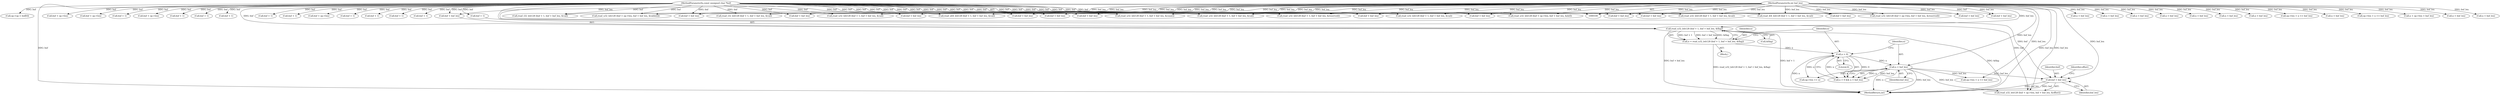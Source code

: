 digraph "0_radare2_bd276ef2fd8ac3401e65be7c126a43175ccfbcd7@pointer" {
"1000832" [label="(Call,buf + buf_len)"];
"1000102" [label="(MethodParameterIn,const unsigned char *buf)"];
"1000815" [label="(Call,n < buf_len)"];
"1000812" [label="(Call,n > 0)"];
"1000798" [label="(Call,n = read_u32_leb128 (buf + 1, buf + buf_len, &flag))"];
"1000800" [label="(Call,read_u32_leb128 (buf + 1, buf + buf_len, &flag))"];
"1000103" [label="(MethodParameterIn,int buf_len)"];
"1000940" [label="(Call,n < buf_len)"];
"1000843" [label="(Call,op->len + n <= buf_len)"];
"1000836" [label="(Identifier,offset)"];
"1000455" [label="(Call,buf + buf_len)"];
"1000533" [label="(Call,read_u32_leb128 (buf + op->len, buf + buf_len, &def))"];
"1000730" [label="(Call,read_u32_leb128 (buf + 1, buf + buf_len, &val))"];
"1000826" [label="(Call,read_u32_leb128 (buf + op->len, buf + buf_len, &offset))"];
"1000745" [label="(Call,n < buf_len)"];
"1001048" [label="(Call,n < buf_len)"];
"1000399" [label="(Call,read_u32_leb128 (buf + 1, buf + buf_len, &val))"];
"1000414" [label="(Call,n < buf_len)"];
"1000959" [label="(Call,read_i64_leb128 (buf + 1, buf + buf_len, &val))"];
"1000466" [label="(Call,n < buf_len)"];
"1001033" [label="(Call,read_u64_leb128 (buf + 1, buf + buf_len, &val))"];
"1000879" [label="(Call,buf + 1)"];
"1000661" [label="(Call,n < buf_len)"];
"1000893" [label="(Call,n < buf_len)"];
"1000103" [label="(MethodParameterIn,int buf_len)"];
"1000678" [label="(Call,buf + buf_len)"];
"1000647" [label="(Call,buf + 1)"];
"1000689" [label="(Call,op->len + n <= buf_len)"];
"1000993" [label="(Call,read_u32_leb128 (buf + 1, buf + buf_len, &val))"];
"1000925" [label="(Call,read_i32_leb128 (buf + 1, buf + buf_len, &val))"];
"1000788" [label="(Block,)"];
"1000508" [label="(Call,buf + buf_len)"];
"1000734" [label="(Call,buf + buf_len)"];
"1000804" [label="(Call,buf + buf_len)"];
"1001034" [label="(Call,buf + 1)"];
"1001037" [label="(Call,buf + buf_len)"];
"1000672" [label="(Call,read_u32_leb128 (buf + op->len, buf + buf_len, &reserved))"];
"1000731" [label="(Call,buf + 1)"];
"1000502" [label="(Call,read_u32_leb128 (buf + op->len, buf + buf_len, &table[i]))"];
"1000110" [label="(Call,op->op = buf[0])"];
"1000534" [label="(Call,buf + op->len)"];
"1000827" [label="(Call,buf + op->len)"];
"1000646" [label="(Call,read_u32_leb128 (buf + 1, buf + buf_len, &val))"];
"1000963" [label="(Call,buf + buf_len)"];
"1000798" [label="(Call,n = read_u32_leb128 (buf + 1, buf + buf_len, &flag))"];
"1000960" [label="(Call,buf + 1)"];
"1000307" [label="(Call,n < buf_len)"];
"1000832" [label="(Call,buf + buf_len)"];
"1000815" [label="(Call,n < buf_len)"];
"1000801" [label="(Call,buf + 1)"];
"1000817" [label="(Identifier,buf_len)"];
"1000296" [label="(Call,buf + buf_len)"];
"1000451" [label="(Call,read_u32_leb128 (buf + 1, buf + buf_len, &count))"];
"1000673" [label="(Call,buf + op->len)"];
"1000926" [label="(Call,buf + 1)"];
"1000517" [label="(Call,op->len + n <= buf_len)"];
"1001086" [label="(MethodReturn,int)"];
"1000997" [label="(Call,buf + buf_len)"];
"1000833" [label="(Identifier,buf)"];
"1000650" [label="(Call,buf + buf_len)"];
"1000819" [label="(Call,op->len += n)"];
"1000994" [label="(Call,buf + 1)"];
"1000400" [label="(Call,buf + 1)"];
"1000799" [label="(Identifier,n)"];
"1000292" [label="(Call,read_i32_leb128 (buf + 1, buf + buf_len, &val))"];
"1000452" [label="(Call,buf + 1)"];
"1000102" [label="(MethodParameterIn,const unsigned char *buf)"];
"1000293" [label="(Call,buf + 1)"];
"1000816" [label="(Identifier,n)"];
"1000812" [label="(Call,n > 0)"];
"1000929" [label="(Call,buf + buf_len)"];
"1000807" [label="(Call,&flag)"];
"1000550" [label="(Call,n + op->len < buf_len)"];
"1000503" [label="(Call,buf + op->len)"];
"1000834" [label="(Identifier,buf_len)"];
"1000800" [label="(Call,read_u32_leb128 (buf + 1, buf + buf_len, &flag))"];
"1000403" [label="(Call,buf + buf_len)"];
"1000974" [label="(Call,n < buf_len)"];
"1000814" [label="(Literal,0)"];
"1001008" [label="(Call,n < buf_len)"];
"1000811" [label="(Call,n > 0 && n < buf_len)"];
"1000882" [label="(Call,buf + buf_len)"];
"1000813" [label="(Identifier,n)"];
"1000878" [label="(Call,read_u32_leb128 (buf + 1, buf + buf_len, &reserved))"];
"1000539" [label="(Call,buf + buf_len)"];
"1000832" -> "1000826"  [label="AST: "];
"1000832" -> "1000834"  [label="CFG: "];
"1000833" -> "1000832"  [label="AST: "];
"1000834" -> "1000832"  [label="AST: "];
"1000836" -> "1000832"  [label="CFG: "];
"1000832" -> "1001086"  [label="DDG: buf_len"];
"1000832" -> "1001086"  [label="DDG: buf"];
"1000102" -> "1000832"  [label="DDG: buf"];
"1000815" -> "1000832"  [label="DDG: buf_len"];
"1000103" -> "1000832"  [label="DDG: buf_len"];
"1000102" -> "1000100"  [label="AST: "];
"1000102" -> "1001086"  [label="DDG: buf"];
"1000102" -> "1000110"  [label="DDG: buf"];
"1000102" -> "1000292"  [label="DDG: buf"];
"1000102" -> "1000293"  [label="DDG: buf"];
"1000102" -> "1000296"  [label="DDG: buf"];
"1000102" -> "1000399"  [label="DDG: buf"];
"1000102" -> "1000400"  [label="DDG: buf"];
"1000102" -> "1000403"  [label="DDG: buf"];
"1000102" -> "1000451"  [label="DDG: buf"];
"1000102" -> "1000452"  [label="DDG: buf"];
"1000102" -> "1000455"  [label="DDG: buf"];
"1000102" -> "1000502"  [label="DDG: buf"];
"1000102" -> "1000503"  [label="DDG: buf"];
"1000102" -> "1000508"  [label="DDG: buf"];
"1000102" -> "1000533"  [label="DDG: buf"];
"1000102" -> "1000534"  [label="DDG: buf"];
"1000102" -> "1000539"  [label="DDG: buf"];
"1000102" -> "1000646"  [label="DDG: buf"];
"1000102" -> "1000647"  [label="DDG: buf"];
"1000102" -> "1000650"  [label="DDG: buf"];
"1000102" -> "1000672"  [label="DDG: buf"];
"1000102" -> "1000673"  [label="DDG: buf"];
"1000102" -> "1000678"  [label="DDG: buf"];
"1000102" -> "1000730"  [label="DDG: buf"];
"1000102" -> "1000731"  [label="DDG: buf"];
"1000102" -> "1000734"  [label="DDG: buf"];
"1000102" -> "1000800"  [label="DDG: buf"];
"1000102" -> "1000801"  [label="DDG: buf"];
"1000102" -> "1000804"  [label="DDG: buf"];
"1000102" -> "1000826"  [label="DDG: buf"];
"1000102" -> "1000827"  [label="DDG: buf"];
"1000102" -> "1000878"  [label="DDG: buf"];
"1000102" -> "1000879"  [label="DDG: buf"];
"1000102" -> "1000882"  [label="DDG: buf"];
"1000102" -> "1000925"  [label="DDG: buf"];
"1000102" -> "1000926"  [label="DDG: buf"];
"1000102" -> "1000929"  [label="DDG: buf"];
"1000102" -> "1000959"  [label="DDG: buf"];
"1000102" -> "1000960"  [label="DDG: buf"];
"1000102" -> "1000963"  [label="DDG: buf"];
"1000102" -> "1000993"  [label="DDG: buf"];
"1000102" -> "1000994"  [label="DDG: buf"];
"1000102" -> "1000997"  [label="DDG: buf"];
"1000102" -> "1001033"  [label="DDG: buf"];
"1000102" -> "1001034"  [label="DDG: buf"];
"1000102" -> "1001037"  [label="DDG: buf"];
"1000815" -> "1000811"  [label="AST: "];
"1000815" -> "1000817"  [label="CFG: "];
"1000816" -> "1000815"  [label="AST: "];
"1000817" -> "1000815"  [label="AST: "];
"1000811" -> "1000815"  [label="CFG: "];
"1000815" -> "1001086"  [label="DDG: n"];
"1000815" -> "1001086"  [label="DDG: buf_len"];
"1000815" -> "1000811"  [label="DDG: n"];
"1000815" -> "1000811"  [label="DDG: buf_len"];
"1000812" -> "1000815"  [label="DDG: n"];
"1000103" -> "1000815"  [label="DDG: buf_len"];
"1000815" -> "1000819"  [label="DDG: n"];
"1000815" -> "1000826"  [label="DDG: buf_len"];
"1000815" -> "1000843"  [label="DDG: buf_len"];
"1000812" -> "1000811"  [label="AST: "];
"1000812" -> "1000814"  [label="CFG: "];
"1000813" -> "1000812"  [label="AST: "];
"1000814" -> "1000812"  [label="AST: "];
"1000816" -> "1000812"  [label="CFG: "];
"1000811" -> "1000812"  [label="CFG: "];
"1000812" -> "1001086"  [label="DDG: n"];
"1000812" -> "1000811"  [label="DDG: n"];
"1000812" -> "1000811"  [label="DDG: 0"];
"1000798" -> "1000812"  [label="DDG: n"];
"1000812" -> "1000819"  [label="DDG: n"];
"1000798" -> "1000788"  [label="AST: "];
"1000798" -> "1000800"  [label="CFG: "];
"1000799" -> "1000798"  [label="AST: "];
"1000800" -> "1000798"  [label="AST: "];
"1000813" -> "1000798"  [label="CFG: "];
"1000798" -> "1001086"  [label="DDG: read_u32_leb128 (buf + 1, buf + buf_len, &flag)"];
"1000800" -> "1000798"  [label="DDG: buf + 1"];
"1000800" -> "1000798"  [label="DDG: buf + buf_len"];
"1000800" -> "1000798"  [label="DDG: &flag"];
"1000800" -> "1000807"  [label="CFG: "];
"1000801" -> "1000800"  [label="AST: "];
"1000804" -> "1000800"  [label="AST: "];
"1000807" -> "1000800"  [label="AST: "];
"1000800" -> "1001086"  [label="DDG: &flag"];
"1000800" -> "1001086"  [label="DDG: buf + buf_len"];
"1000800" -> "1001086"  [label="DDG: buf + 1"];
"1000103" -> "1000800"  [label="DDG: buf_len"];
"1000103" -> "1000100"  [label="AST: "];
"1000103" -> "1001086"  [label="DDG: buf_len"];
"1000103" -> "1000292"  [label="DDG: buf_len"];
"1000103" -> "1000296"  [label="DDG: buf_len"];
"1000103" -> "1000307"  [label="DDG: buf_len"];
"1000103" -> "1000399"  [label="DDG: buf_len"];
"1000103" -> "1000403"  [label="DDG: buf_len"];
"1000103" -> "1000414"  [label="DDG: buf_len"];
"1000103" -> "1000451"  [label="DDG: buf_len"];
"1000103" -> "1000455"  [label="DDG: buf_len"];
"1000103" -> "1000466"  [label="DDG: buf_len"];
"1000103" -> "1000502"  [label="DDG: buf_len"];
"1000103" -> "1000508"  [label="DDG: buf_len"];
"1000103" -> "1000517"  [label="DDG: buf_len"];
"1000103" -> "1000533"  [label="DDG: buf_len"];
"1000103" -> "1000539"  [label="DDG: buf_len"];
"1000103" -> "1000550"  [label="DDG: buf_len"];
"1000103" -> "1000646"  [label="DDG: buf_len"];
"1000103" -> "1000650"  [label="DDG: buf_len"];
"1000103" -> "1000661"  [label="DDG: buf_len"];
"1000103" -> "1000672"  [label="DDG: buf_len"];
"1000103" -> "1000678"  [label="DDG: buf_len"];
"1000103" -> "1000689"  [label="DDG: buf_len"];
"1000103" -> "1000730"  [label="DDG: buf_len"];
"1000103" -> "1000734"  [label="DDG: buf_len"];
"1000103" -> "1000745"  [label="DDG: buf_len"];
"1000103" -> "1000804"  [label="DDG: buf_len"];
"1000103" -> "1000826"  [label="DDG: buf_len"];
"1000103" -> "1000843"  [label="DDG: buf_len"];
"1000103" -> "1000878"  [label="DDG: buf_len"];
"1000103" -> "1000882"  [label="DDG: buf_len"];
"1000103" -> "1000893"  [label="DDG: buf_len"];
"1000103" -> "1000925"  [label="DDG: buf_len"];
"1000103" -> "1000929"  [label="DDG: buf_len"];
"1000103" -> "1000940"  [label="DDG: buf_len"];
"1000103" -> "1000959"  [label="DDG: buf_len"];
"1000103" -> "1000963"  [label="DDG: buf_len"];
"1000103" -> "1000974"  [label="DDG: buf_len"];
"1000103" -> "1000993"  [label="DDG: buf_len"];
"1000103" -> "1000997"  [label="DDG: buf_len"];
"1000103" -> "1001008"  [label="DDG: buf_len"];
"1000103" -> "1001033"  [label="DDG: buf_len"];
"1000103" -> "1001037"  [label="DDG: buf_len"];
"1000103" -> "1001048"  [label="DDG: buf_len"];
}
